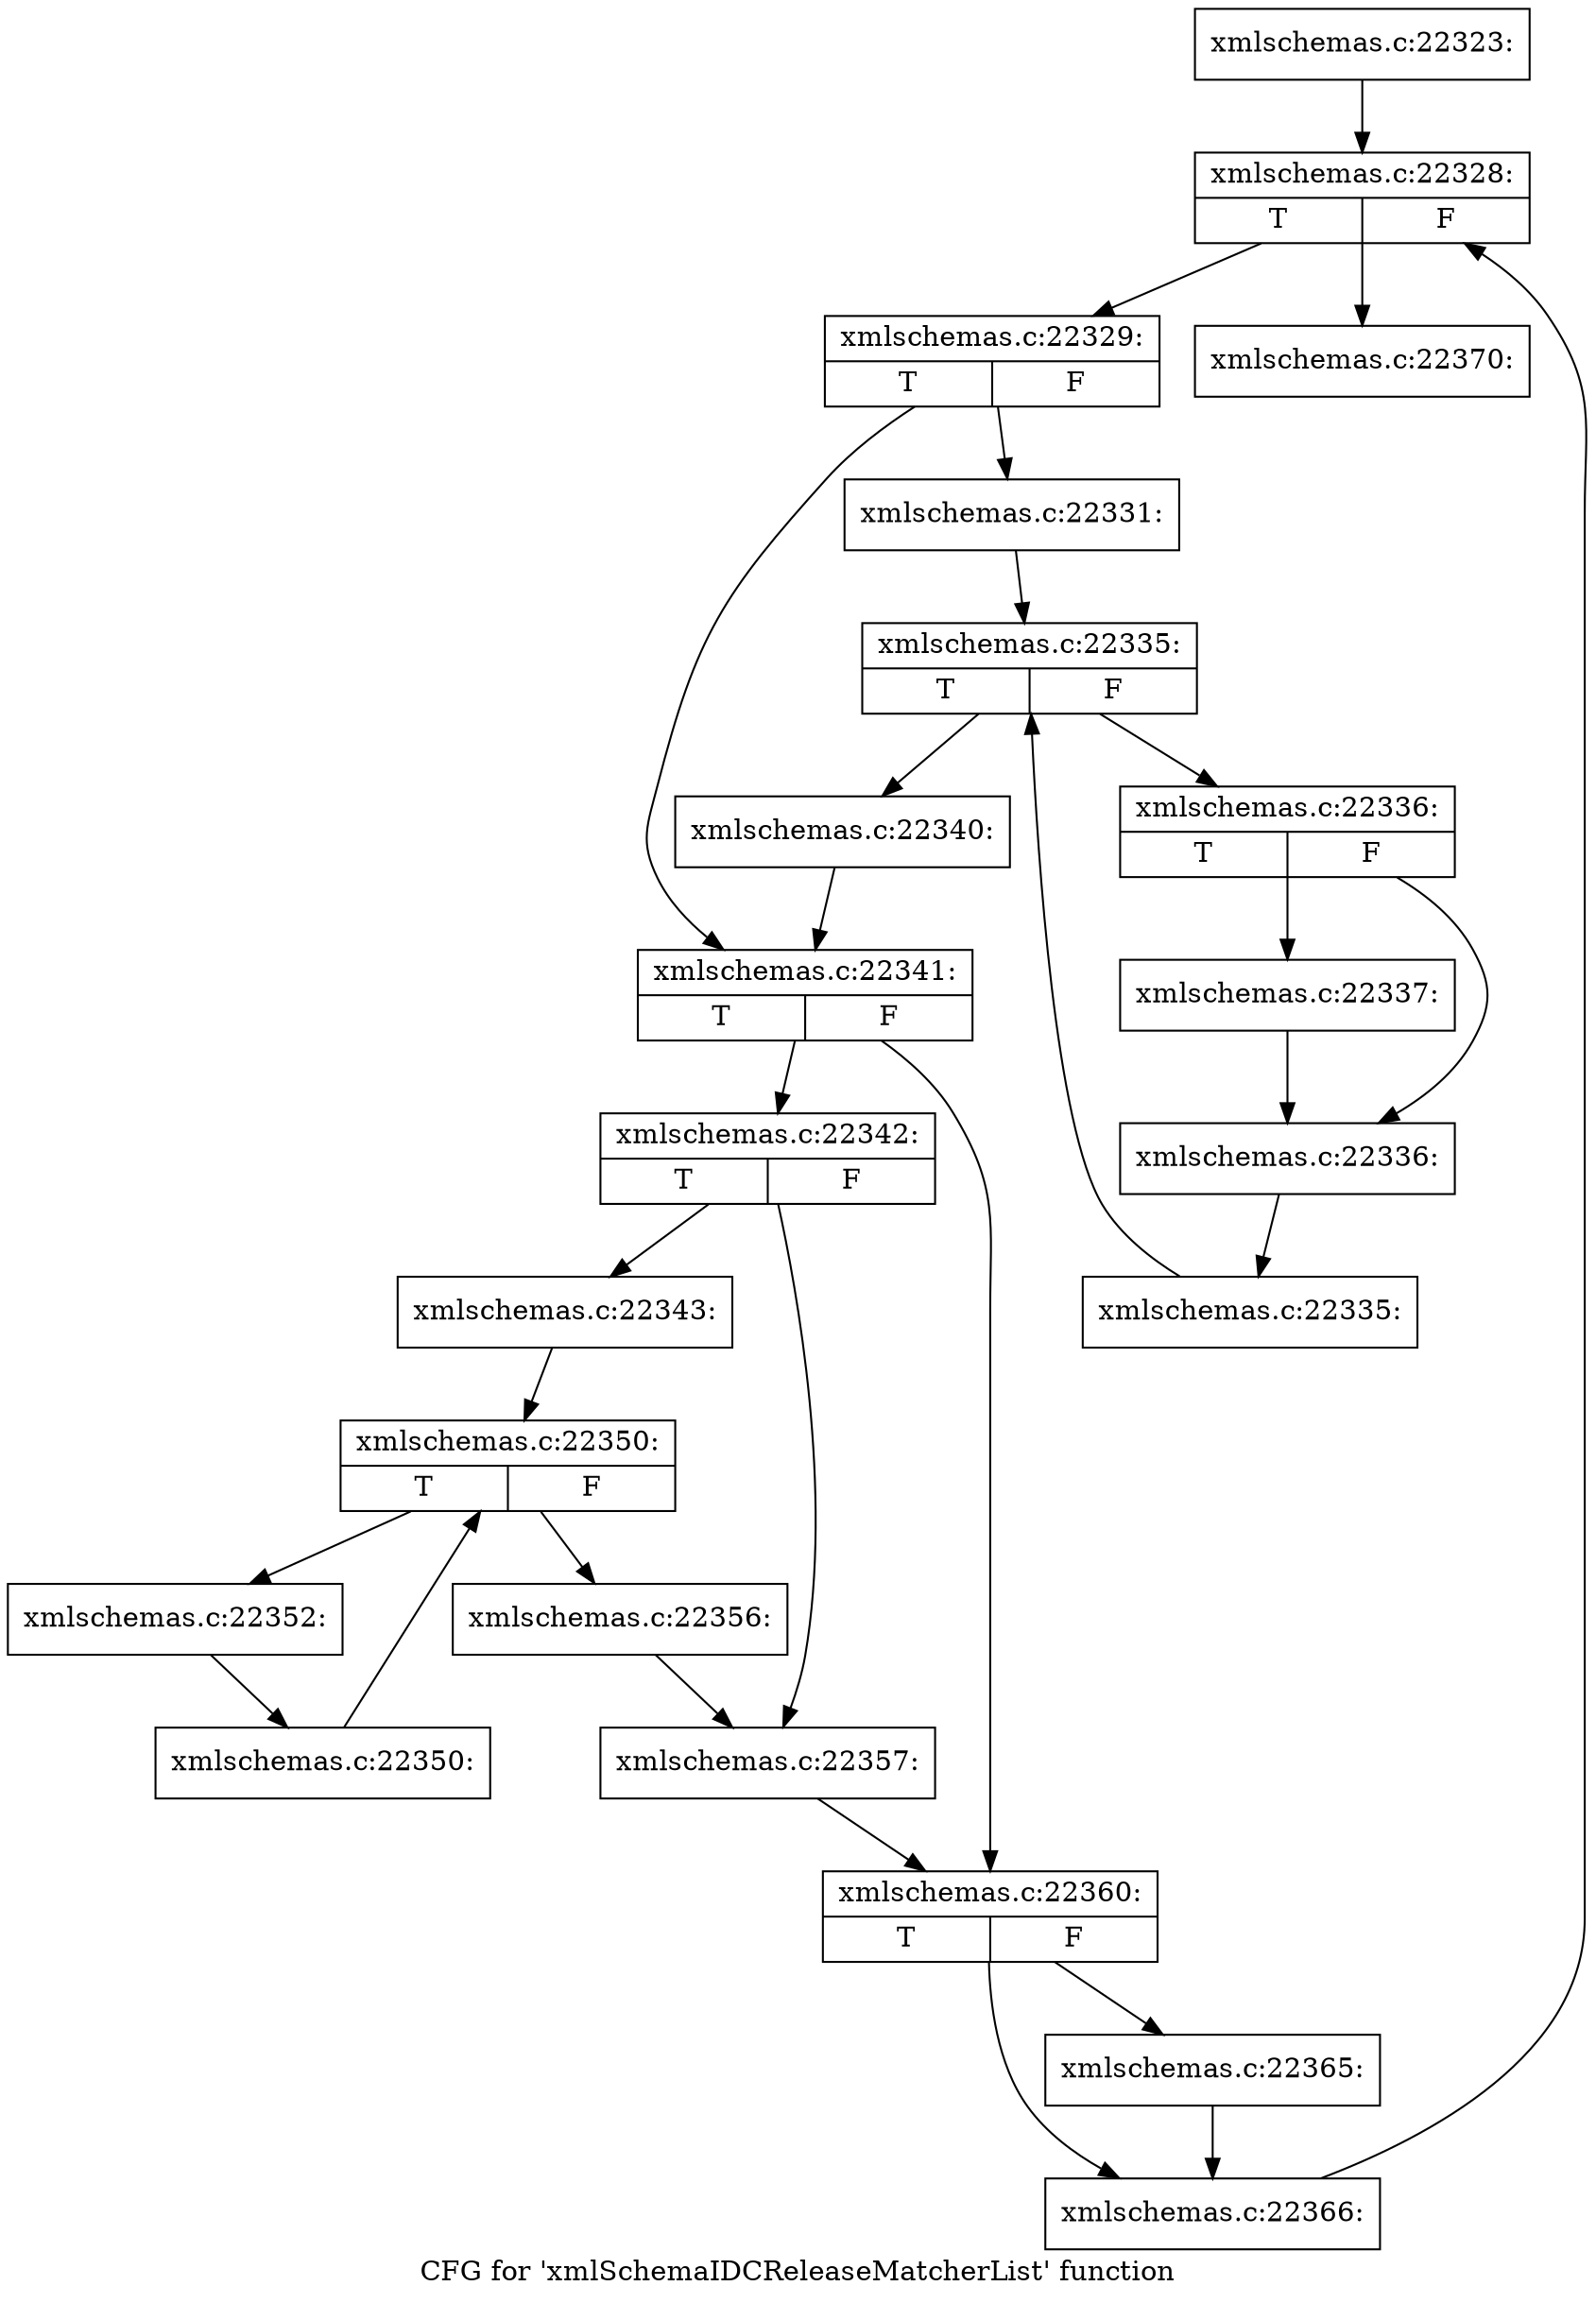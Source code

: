 digraph "CFG for 'xmlSchemaIDCReleaseMatcherList' function" {
	label="CFG for 'xmlSchemaIDCReleaseMatcherList' function";

	Node0x5467d40 [shape=record,label="{xmlschemas.c:22323:}"];
	Node0x5467d40 -> Node0x5470140;
	Node0x5470140 [shape=record,label="{xmlschemas.c:22328:|{<s0>T|<s1>F}}"];
	Node0x5470140 -> Node0x5470400;
	Node0x5470140 -> Node0x54702f0;
	Node0x5470400 [shape=record,label="{xmlschemas.c:22329:|{<s0>T|<s1>F}}"];
	Node0x5470400 -> Node0x5470770;
	Node0x5470400 -> Node0x54707c0;
	Node0x5470770 [shape=record,label="{xmlschemas.c:22331:}"];
	Node0x5470770 -> Node0x5471080;
	Node0x5471080 [shape=record,label="{xmlschemas.c:22335:|{<s0>T|<s1>F}}"];
	Node0x5471080 -> Node0x5471360;
	Node0x5471080 -> Node0x5470f40;
	Node0x5471360 [shape=record,label="{xmlschemas.c:22336:|{<s0>T|<s1>F}}"];
	Node0x5471360 -> Node0x54717c0;
	Node0x5471360 -> Node0x5471810;
	Node0x54717c0 [shape=record,label="{xmlschemas.c:22337:}"];
	Node0x54717c0 -> Node0x5471810;
	Node0x5471810 [shape=record,label="{xmlschemas.c:22336:}"];
	Node0x5471810 -> Node0x54712d0;
	Node0x54712d0 [shape=record,label="{xmlschemas.c:22335:}"];
	Node0x54712d0 -> Node0x5471080;
	Node0x5470f40 [shape=record,label="{xmlschemas.c:22340:}"];
	Node0x5470f40 -> Node0x54707c0;
	Node0x54707c0 [shape=record,label="{xmlschemas.c:22341:|{<s0>T|<s1>F}}"];
	Node0x54707c0 -> Node0x5472ba0;
	Node0x54707c0 -> Node0x5472bf0;
	Node0x5472ba0 [shape=record,label="{xmlschemas.c:22342:|{<s0>T|<s1>F}}"];
	Node0x5472ba0 -> Node0x5473020;
	Node0x5472ba0 -> Node0x5473070;
	Node0x5473020 [shape=record,label="{xmlschemas.c:22343:}"];
	Node0x5473020 -> Node0x5473c30;
	Node0x5473c30 [shape=record,label="{xmlschemas.c:22350:|{<s0>T|<s1>F}}"];
	Node0x5473c30 -> Node0x5473eb0;
	Node0x5473c30 -> Node0x5473a90;
	Node0x5473eb0 [shape=record,label="{xmlschemas.c:22352:}"];
	Node0x5473eb0 -> Node0x5473e20;
	Node0x5473e20 [shape=record,label="{xmlschemas.c:22350:}"];
	Node0x5473e20 -> Node0x5473c30;
	Node0x5473a90 [shape=record,label="{xmlschemas.c:22356:}"];
	Node0x5473a90 -> Node0x5473070;
	Node0x5473070 [shape=record,label="{xmlschemas.c:22357:}"];
	Node0x5473070 -> Node0x5472bf0;
	Node0x5472bf0 [shape=record,label="{xmlschemas.c:22360:|{<s0>T|<s1>F}}"];
	Node0x5472bf0 -> Node0x5475b50;
	Node0x5472bf0 -> Node0x5475ba0;
	Node0x5475b50 [shape=record,label="{xmlschemas.c:22365:}"];
	Node0x5475b50 -> Node0x5475ba0;
	Node0x5475ba0 [shape=record,label="{xmlschemas.c:22366:}"];
	Node0x5475ba0 -> Node0x5470140;
	Node0x54702f0 [shape=record,label="{xmlschemas.c:22370:}"];
}
